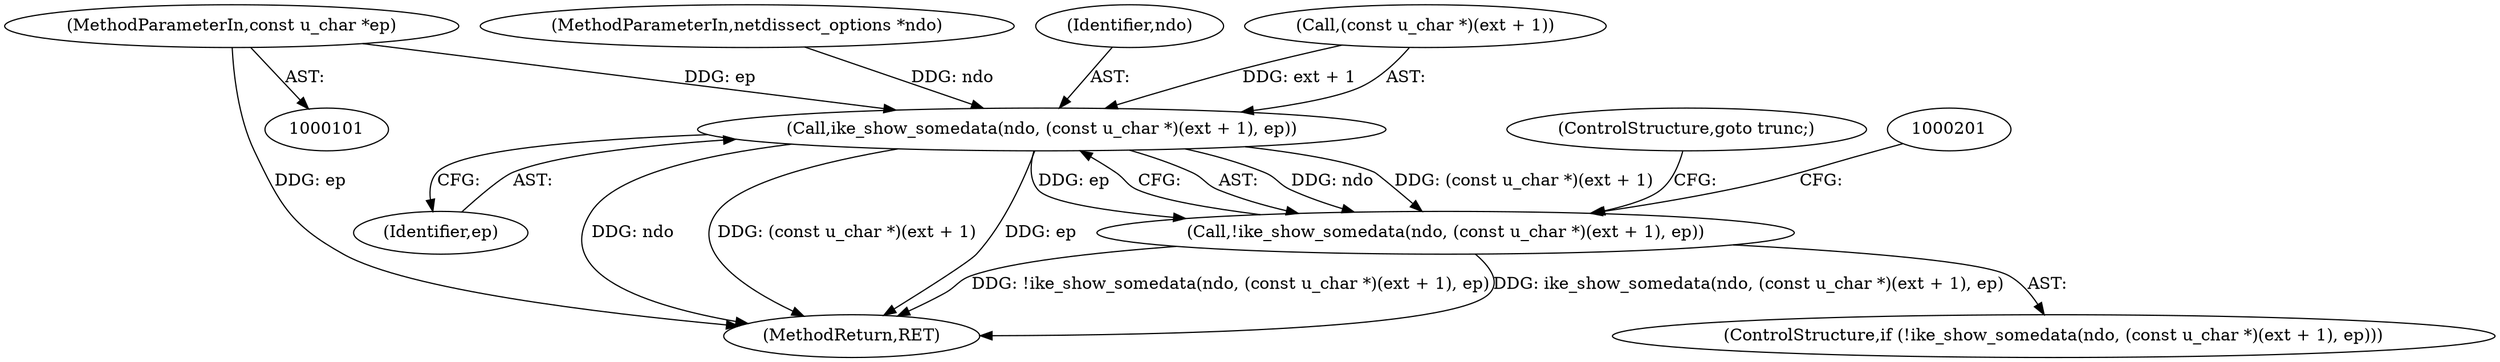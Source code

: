 digraph "0_tcpdump_c2ef693866beae071a24b45c49f9674af1df4028_0@pointer" {
"1000106" [label="(MethodParameterIn,const u_char *ep)"];
"1000189" [label="(Call,ike_show_somedata(ndo, (const u_char *)(ext + 1), ep))"];
"1000188" [label="(Call,!ike_show_somedata(ndo, (const u_char *)(ext + 1), ep))"];
"1000188" [label="(Call,!ike_show_somedata(ndo, (const u_char *)(ext + 1), ep))"];
"1000189" [label="(Call,ike_show_somedata(ndo, (const u_char *)(ext + 1), ep))"];
"1000102" [label="(MethodParameterIn,netdissect_options *ndo)"];
"1000187" [label="(ControlStructure,if (!ike_show_somedata(ndo, (const u_char *)(ext + 1), ep)))"];
"1000196" [label="(Identifier,ep)"];
"1000190" [label="(Identifier,ndo)"];
"1000106" [label="(MethodParameterIn,const u_char *ep)"];
"1000191" [label="(Call,(const u_char *)(ext + 1))"];
"1000197" [label="(ControlStructure,goto trunc;)"];
"1000217" [label="(MethodReturn,RET)"];
"1000106" -> "1000101"  [label="AST: "];
"1000106" -> "1000217"  [label="DDG: ep"];
"1000106" -> "1000189"  [label="DDG: ep"];
"1000189" -> "1000188"  [label="AST: "];
"1000189" -> "1000196"  [label="CFG: "];
"1000190" -> "1000189"  [label="AST: "];
"1000191" -> "1000189"  [label="AST: "];
"1000196" -> "1000189"  [label="AST: "];
"1000188" -> "1000189"  [label="CFG: "];
"1000189" -> "1000217"  [label="DDG: ndo"];
"1000189" -> "1000217"  [label="DDG: (const u_char *)(ext + 1)"];
"1000189" -> "1000217"  [label="DDG: ep"];
"1000189" -> "1000188"  [label="DDG: ndo"];
"1000189" -> "1000188"  [label="DDG: (const u_char *)(ext + 1)"];
"1000189" -> "1000188"  [label="DDG: ep"];
"1000102" -> "1000189"  [label="DDG: ndo"];
"1000191" -> "1000189"  [label="DDG: ext + 1"];
"1000188" -> "1000187"  [label="AST: "];
"1000197" -> "1000188"  [label="CFG: "];
"1000201" -> "1000188"  [label="CFG: "];
"1000188" -> "1000217"  [label="DDG: !ike_show_somedata(ndo, (const u_char *)(ext + 1), ep)"];
"1000188" -> "1000217"  [label="DDG: ike_show_somedata(ndo, (const u_char *)(ext + 1), ep)"];
}
